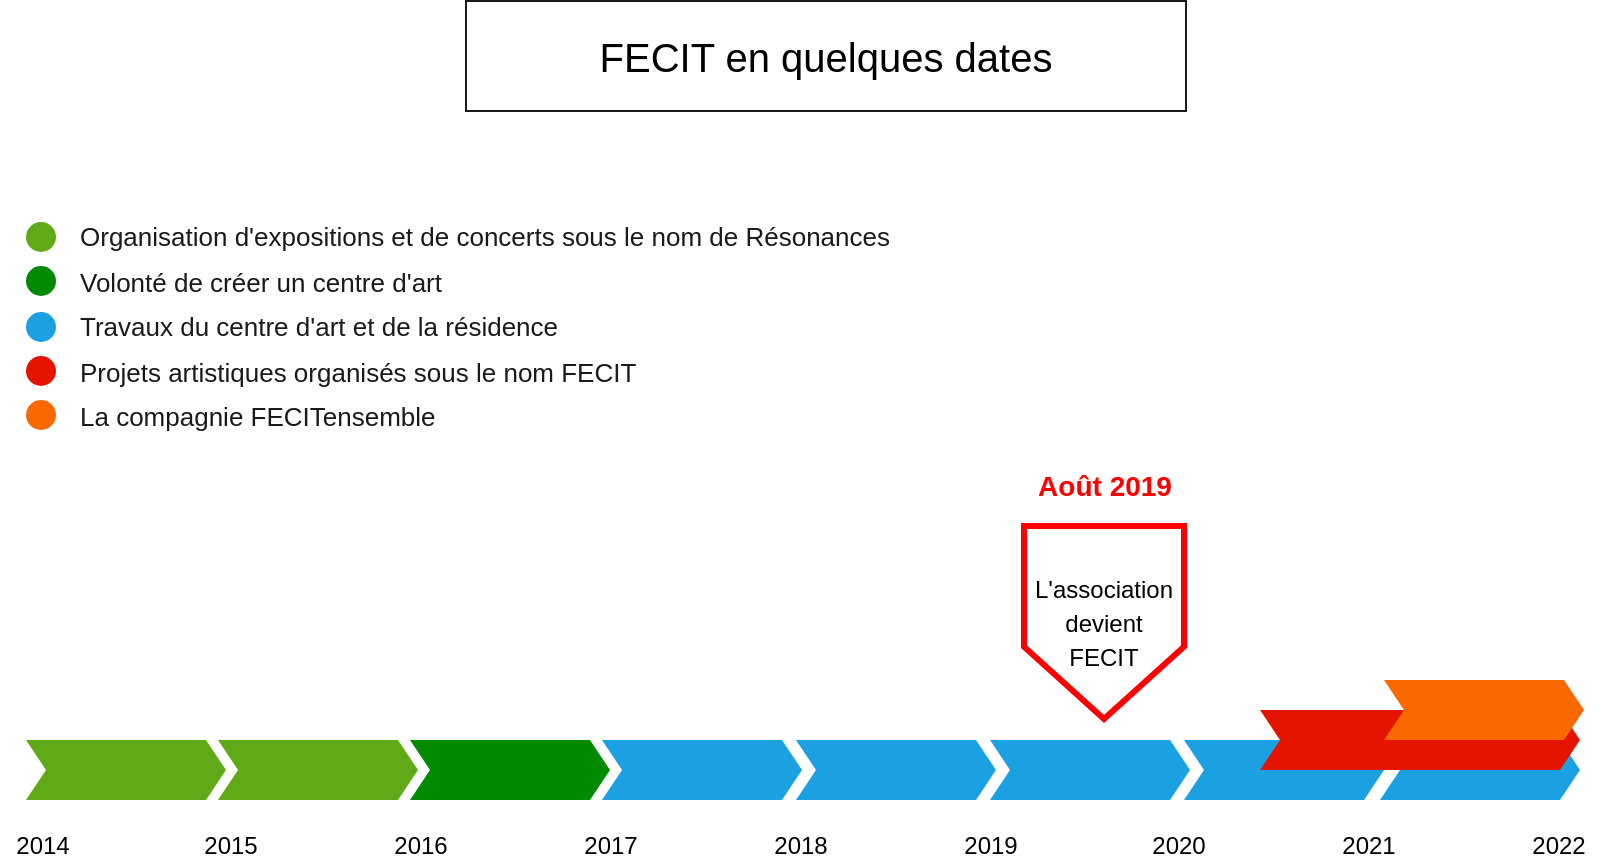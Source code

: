 <mxfile version="18.0.3" type="github">
  <diagram id="iWKNTOUgpukIIGYLg3hr" name="Page-1">
    <mxGraphModel dx="1278" dy="571" grid="1" gridSize="10" guides="1" tooltips="1" connect="1" arrows="1" fold="1" page="1" pageScale="1" pageWidth="827" pageHeight="1169" math="0" shadow="0">
      <root>
        <mxCell id="0" />
        <mxCell id="1" parent="0" />
        <mxCell id="EosamL_7nGbCQmjYH2bb-1" value="" style="html=1;shadow=0;dashed=0;align=center;verticalAlign=middle;shape=mxgraph.arrows2.arrow;dy=0;dx=10;notch=10;fontSize=14;fillColor=#1ba1e2;fontColor=#ffffff;strokeColor=none;" parent="1" vertex="1">
          <mxGeometry x="691" y="397" width="100" height="30" as="geometry" />
        </mxCell>
        <mxCell id="GADvh1nI1tQ5H140N6T1-27" value="" style="rounded=0;whiteSpace=wrap;html=1;fontSize=13;fontColor=#1A1A1A;strokeColor=#1A1A1A;strokeWidth=1;fillColor=none;" parent="1" vertex="1">
          <mxGeometry x="234" y="27.5" width="360" height="55" as="geometry" />
        </mxCell>
        <mxCell id="GADvh1nI1tQ5H140N6T1-3" value="FECIT en quelques dates" style="text;html=1;strokeColor=none;fillColor=none;align=center;verticalAlign=middle;whiteSpace=wrap;rounded=0;fontSize=20;" parent="1" vertex="1">
          <mxGeometry x="251" y="40" width="326" height="30" as="geometry" />
        </mxCell>
        <mxCell id="GADvh1nI1tQ5H140N6T1-11" value="&lt;font style=&quot;font-size: 12px&quot;&gt;L&#39;association&lt;br&gt;devient&lt;br&gt;FECIT&lt;br&gt;&lt;/font&gt;" style="shape=offPageConnector;whiteSpace=wrap;html=1;fontSize=14;strokeColor=#FF0000;strokeWidth=3;" parent="1" vertex="1">
          <mxGeometry x="513" y="290" width="80" height="96.5" as="geometry" />
        </mxCell>
        <mxCell id="GADvh1nI1tQ5H140N6T1-14" value="Août 2019" style="text;html=1;align=center;verticalAlign=middle;resizable=0;points=[];autosize=1;strokeColor=none;fillColor=none;fontSize=14;fontColor=#FF0000;fontStyle=1" parent="1" vertex="1">
          <mxGeometry x="513" y="260" width="80" height="20" as="geometry" />
        </mxCell>
        <mxCell id="GADvh1nI1tQ5H140N6T1-22" value="&lt;font color=&quot;#1a1a1a&quot;&gt;La compagnie FECITensemble&lt;/font&gt;" style="text;html=1;strokeColor=none;fillColor=none;align=left;verticalAlign=middle;whiteSpace=wrap;rounded=0;fontSize=13;fontColor=#FF0000;flipV=1;" parent="1" vertex="1">
          <mxGeometry x="38.5" y="220" width="261.5" height="30" as="geometry" />
        </mxCell>
        <mxCell id="GADvh1nI1tQ5H140N6T1-23" value="&lt;font color=&quot;#1a1a1a&quot;&gt;Projets artistiques organisés sous le nom FECIT&lt;/font&gt;" style="text;html=1;strokeColor=none;fillColor=none;align=left;verticalAlign=middle;whiteSpace=wrap;rounded=0;fontSize=13;fontColor=#FF0000;flipV=1;" parent="1" vertex="1">
          <mxGeometry x="38.5" y="198" width="351.5" height="30" as="geometry" />
        </mxCell>
        <mxCell id="GADvh1nI1tQ5H140N6T1-24" value="&lt;font color=&quot;#1a1a1a&quot;&gt;Travaux du centre d&#39;art et de la résidence&amp;nbsp;&lt;/font&gt;" style="text;html=1;strokeColor=none;fillColor=none;align=left;verticalAlign=middle;whiteSpace=wrap;rounded=0;fontSize=13;fontColor=#FF0000;flipV=1;" parent="1" vertex="1">
          <mxGeometry x="38.5" y="175" width="300" height="30" as="geometry" />
        </mxCell>
        <mxCell id="GADvh1nI1tQ5H140N6T1-25" value="&lt;font color=&quot;#1a1a1a&quot;&gt;Volonté de créer un centre d&#39;art&lt;/font&gt;" style="text;html=1;strokeColor=none;fillColor=none;align=left;verticalAlign=middle;whiteSpace=wrap;rounded=0;fontSize=13;fontColor=#FF0000;flipV=1;" parent="1" vertex="1">
          <mxGeometry x="38.5" y="153" width="188.5" height="30" as="geometry" />
        </mxCell>
        <mxCell id="GADvh1nI1tQ5H140N6T1-26" value="&lt;span style=&quot;color: rgb(26 , 26 , 26)&quot;&gt;Organisation d&#39;expositions et de concerts sous le nom de Résonances&lt;/span&gt;" style="text;html=1;strokeColor=none;fillColor=none;align=left;verticalAlign=middle;whiteSpace=wrap;rounded=0;fontSize=13;fontColor=#FF0000;flipV=1;" parent="1" vertex="1">
          <mxGeometry x="38.5" y="130" width="411.5" height="30" as="geometry" />
        </mxCell>
        <mxCell id="eSUHsZaoonHUCtybN8jU-1" value="2014" style="text;html=1;align=center;verticalAlign=middle;resizable=0;points=[];autosize=1;strokeColor=none;fillColor=none;" parent="1" vertex="1">
          <mxGeometry x="1.5" y="440" width="40" height="20" as="geometry" />
        </mxCell>
        <mxCell id="eSUHsZaoonHUCtybN8jU-2" value="2022" style="text;html=1;align=center;verticalAlign=middle;resizable=0;points=[];autosize=1;strokeColor=none;fillColor=none;" parent="1" vertex="1">
          <mxGeometry x="760" y="440" width="40" height="20" as="geometry" />
        </mxCell>
        <mxCell id="eSUHsZaoonHUCtybN8jU-3" value="" style="html=1;shadow=0;dashed=0;align=center;verticalAlign=middle;shape=mxgraph.arrows2.arrow;dy=0;dx=10;notch=10;fontSize=14;fillColor=#1ba1e2;fontColor=#ffffff;strokeColor=none;" parent="1" vertex="1">
          <mxGeometry x="399" y="397" width="100" height="30" as="geometry" />
        </mxCell>
        <mxCell id="eSUHsZaoonHUCtybN8jU-4" value="" style="html=1;shadow=0;dashed=0;align=center;verticalAlign=middle;shape=mxgraph.arrows2.arrow;dy=0;dx=10;notch=10;fontSize=14;fillColor=#1ba1e2;fontColor=#ffffff;strokeColor=none;" parent="1" vertex="1">
          <mxGeometry x="496" y="397" width="100" height="30" as="geometry" />
        </mxCell>
        <mxCell id="eSUHsZaoonHUCtybN8jU-5" value="" style="html=1;shadow=0;dashed=0;align=center;verticalAlign=middle;shape=mxgraph.arrows2.arrow;dy=0;dx=10;notch=10;fontSize=14;fillColor=#1ba1e2;fontColor=#ffffff;strokeColor=none;" parent="1" vertex="1">
          <mxGeometry x="593" y="397" width="100" height="30" as="geometry" />
        </mxCell>
        <mxCell id="eSUHsZaoonHUCtybN8jU-7" value="" style="html=1;shadow=0;dashed=0;align=center;verticalAlign=middle;shape=mxgraph.arrows2.arrow;dy=0;dx=10;notch=10;fontSize=14;fillColor=#008a00;fontColor=#ffffff;strokeColor=none;" parent="1" vertex="1">
          <mxGeometry x="206" y="397" width="100" height="30" as="geometry" />
        </mxCell>
        <mxCell id="eSUHsZaoonHUCtybN8jU-9" value="" style="html=1;shadow=0;dashed=0;align=center;verticalAlign=middle;shape=mxgraph.arrows2.arrow;dy=0;dx=10;notch=10;fontSize=14;fillColor=#1ba1e2;fontColor=#ffffff;strokeColor=none;" parent="1" vertex="1">
          <mxGeometry x="302" y="397" width="100" height="30" as="geometry" />
        </mxCell>
        <mxCell id="eSUHsZaoonHUCtybN8jU-11" value="" style="html=1;shadow=0;dashed=0;align=center;verticalAlign=middle;shape=mxgraph.arrows2.arrow;dy=0;dx=10;notch=10;fontSize=14;fillColor=#60a917;fontColor=#ffffff;strokeColor=none;" parent="1" vertex="1">
          <mxGeometry x="14" y="397" width="100" height="30" as="geometry" />
        </mxCell>
        <mxCell id="eSUHsZaoonHUCtybN8jU-12" value="" style="html=1;shadow=0;dashed=0;align=center;verticalAlign=middle;shape=mxgraph.arrows2.arrow;dy=0;dx=10;notch=10;fontSize=14;fillColor=#60a917;fontColor=#ffffff;strokeColor=none;" parent="1" vertex="1">
          <mxGeometry x="110" y="397" width="100" height="30" as="geometry" />
        </mxCell>
        <mxCell id="eSUHsZaoonHUCtybN8jU-13" value="" style="group;flipV=1;" parent="1" vertex="1" connectable="0">
          <mxGeometry x="14" y="138" width="15" height="104" as="geometry" />
        </mxCell>
        <mxCell id="GADvh1nI1tQ5H140N6T1-16" value="" style="ellipse;whiteSpace=wrap;html=1;aspect=fixed;fontSize=14;fontColor=#000000;strokeColor=none;strokeWidth=3;fillColor=#fa6800;shadow=0;dashed=0;rotation=180;flipV=0;flipH=1;" parent="eSUHsZaoonHUCtybN8jU-13" vertex="1">
          <mxGeometry y="89" width="15" height="15" as="geometry" />
        </mxCell>
        <mxCell id="GADvh1nI1tQ5H140N6T1-17" value="" style="ellipse;whiteSpace=wrap;html=1;aspect=fixed;fontSize=14;fontColor=#ffffff;strokeColor=none;strokeWidth=3;fillColor=#e51400;shadow=0;dashed=0;rotation=180;flipV=0;flipH=1;" parent="eSUHsZaoonHUCtybN8jU-13" vertex="1">
          <mxGeometry y="67" width="15" height="15" as="geometry" />
        </mxCell>
        <mxCell id="GADvh1nI1tQ5H140N6T1-18" value="" style="ellipse;whiteSpace=wrap;html=1;aspect=fixed;fontSize=13;fontColor=#ffffff;strokeColor=none;strokeWidth=3;fillColor=#1ba1e2;rotation=180;flipV=0;flipH=1;" parent="eSUHsZaoonHUCtybN8jU-13" vertex="1">
          <mxGeometry y="45" width="15" height="15" as="geometry" />
        </mxCell>
        <mxCell id="GADvh1nI1tQ5H140N6T1-19" value="" style="ellipse;whiteSpace=wrap;html=1;aspect=fixed;fontSize=14;fontColor=#ffffff;strokeColor=none;strokeWidth=3;fillColor=#008a00;shadow=0;dashed=0;rotation=180;flipV=0;flipH=1;" parent="eSUHsZaoonHUCtybN8jU-13" vertex="1">
          <mxGeometry y="22" width="15" height="15" as="geometry" />
        </mxCell>
        <mxCell id="GADvh1nI1tQ5H140N6T1-20" value="" style="ellipse;whiteSpace=wrap;html=1;aspect=fixed;fontSize=14;fontColor=#ffffff;strokeColor=none;strokeWidth=3;fillColor=#60a917;shadow=0;dashed=0;rotation=180;flipV=0;flipH=1;" parent="eSUHsZaoonHUCtybN8jU-13" vertex="1">
          <mxGeometry width="15" height="15" as="geometry" />
        </mxCell>
        <mxCell id="eSUHsZaoonHUCtybN8jU-14" value="2015" style="text;html=1;align=center;verticalAlign=middle;resizable=0;points=[];autosize=1;strokeColor=none;fillColor=none;" parent="1" vertex="1">
          <mxGeometry x="96" y="440" width="40" height="20" as="geometry" />
        </mxCell>
        <mxCell id="eSUHsZaoonHUCtybN8jU-15" value="2016" style="text;html=1;align=center;verticalAlign=middle;resizable=0;points=[];autosize=1;strokeColor=none;fillColor=none;" parent="1" vertex="1">
          <mxGeometry x="191" y="440" width="40" height="20" as="geometry" />
        </mxCell>
        <mxCell id="eSUHsZaoonHUCtybN8jU-16" value="2017" style="text;html=1;align=center;verticalAlign=middle;resizable=0;points=[];autosize=1;strokeColor=none;fillColor=none;" parent="1" vertex="1">
          <mxGeometry x="286" y="440" width="40" height="20" as="geometry" />
        </mxCell>
        <mxCell id="eSUHsZaoonHUCtybN8jU-17" value="2018" style="text;html=1;align=center;verticalAlign=middle;resizable=0;points=[];autosize=1;strokeColor=none;fillColor=none;" parent="1" vertex="1">
          <mxGeometry x="381" y="440" width="40" height="20" as="geometry" />
        </mxCell>
        <mxCell id="eSUHsZaoonHUCtybN8jU-18" value="2019" style="text;html=1;align=center;verticalAlign=middle;resizable=0;points=[];autosize=1;strokeColor=none;fillColor=none;" parent="1" vertex="1">
          <mxGeometry x="476" y="440" width="40" height="20" as="geometry" />
        </mxCell>
        <mxCell id="eSUHsZaoonHUCtybN8jU-19" value="2020" style="text;html=1;align=center;verticalAlign=middle;resizable=0;points=[];autosize=1;strokeColor=none;fillColor=none;" parent="1" vertex="1">
          <mxGeometry x="570" y="440" width="40" height="20" as="geometry" />
        </mxCell>
        <mxCell id="eSUHsZaoonHUCtybN8jU-20" value="2021" style="text;html=1;align=center;verticalAlign=middle;resizable=0;points=[];autosize=1;strokeColor=none;fillColor=none;" parent="1" vertex="1">
          <mxGeometry x="665" y="440" width="40" height="20" as="geometry" />
        </mxCell>
        <mxCell id="eSUHsZaoonHUCtybN8jU-8" value="" style="html=1;shadow=0;dashed=0;align=center;verticalAlign=middle;shape=mxgraph.arrows2.arrow;dy=0;dx=10;notch=10;fontSize=14;fillColor=#e51400;fontColor=#ffffff;strokeColor=none;" parent="1" vertex="1">
          <mxGeometry x="631" y="382" width="160" height="30" as="geometry" />
        </mxCell>
        <mxCell id="eSUHsZaoonHUCtybN8jU-10" value="" style="html=1;shadow=0;dashed=0;align=center;verticalAlign=middle;shape=mxgraph.arrows2.arrow;dy=0;dx=10;notch=10;fontSize=14;fillColor=#fa6800;fontColor=#000000;strokeColor=none;" parent="1" vertex="1">
          <mxGeometry x="693" y="367" width="100" height="30" as="geometry" />
        </mxCell>
      </root>
    </mxGraphModel>
  </diagram>
</mxfile>
